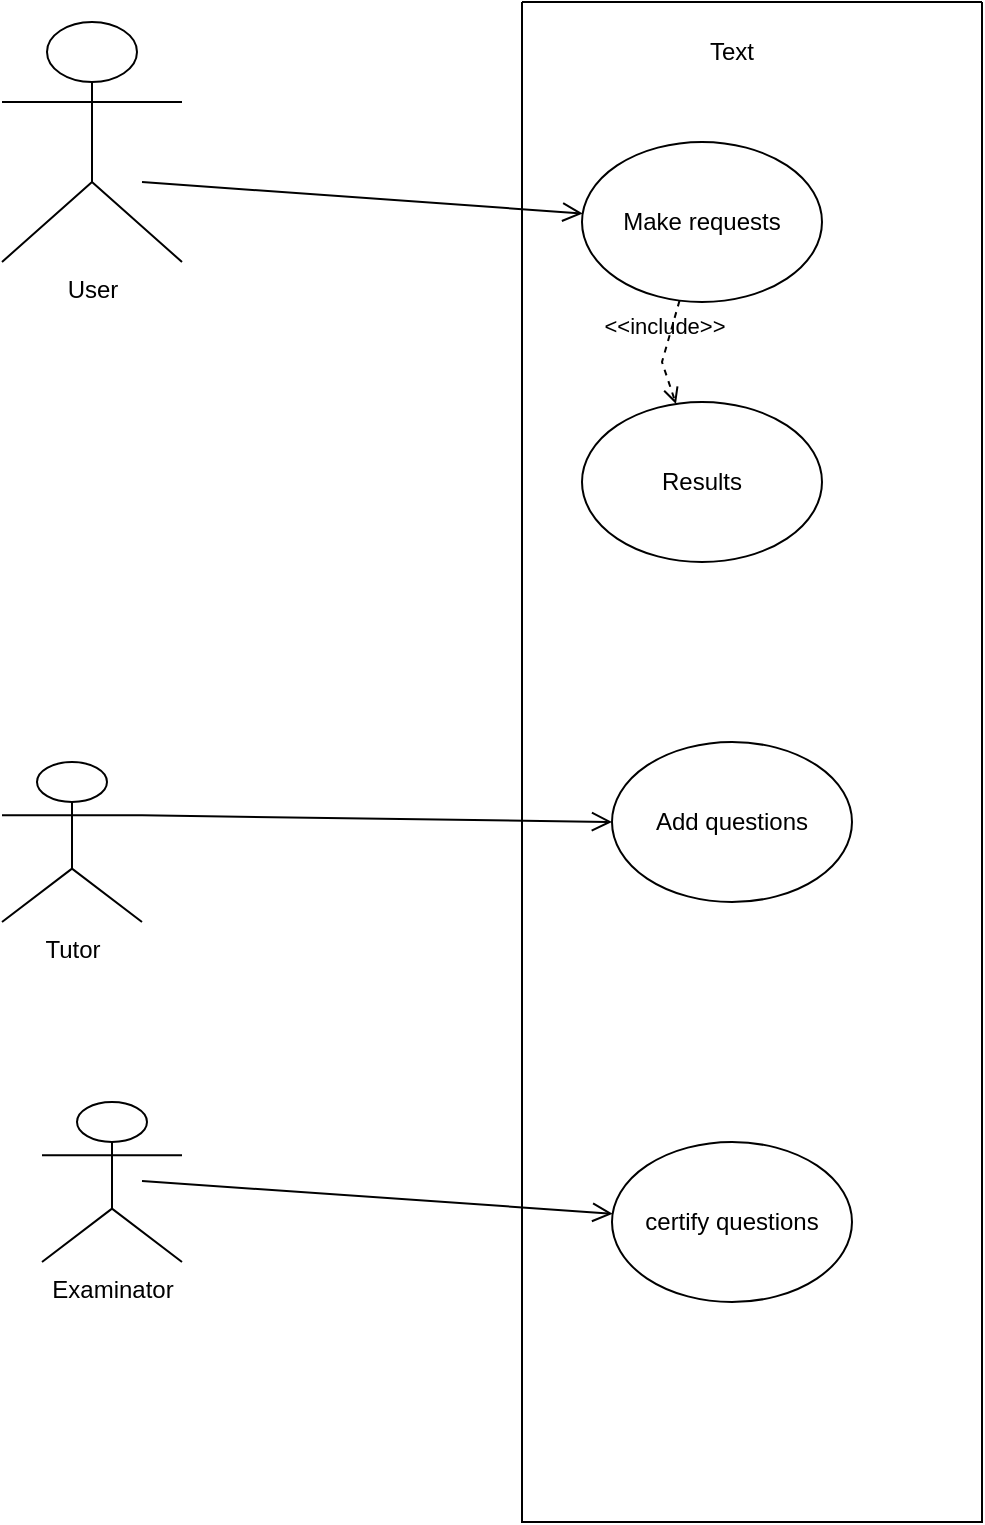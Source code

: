 <mxfile version="21.6.9" type="github">
  <diagram name="Page-1" id="MvCU2Q1Wg6EuruinE6DE">
    <mxGraphModel dx="1434" dy="790" grid="1" gridSize="10" guides="1" tooltips="1" connect="1" arrows="1" fold="1" page="1" pageScale="1" pageWidth="850" pageHeight="1100" math="0" shadow="0">
      <root>
        <mxCell id="0" />
        <mxCell id="1" parent="0" />
        <mxCell id="pjwXyruQtFTs3RQAHMqx-1" value="" style="swimlane;startSize=0;" vertex="1" parent="1">
          <mxGeometry x="540" y="30" width="230" height="760" as="geometry" />
        </mxCell>
        <mxCell id="pjwXyruQtFTs3RQAHMqx-2" value="Text" style="text;html=1;strokeColor=none;fillColor=none;align=center;verticalAlign=middle;whiteSpace=wrap;rounded=0;" vertex="1" parent="pjwXyruQtFTs3RQAHMqx-1">
          <mxGeometry x="75" y="10" width="60" height="30" as="geometry" />
        </mxCell>
        <mxCell id="pjwXyruQtFTs3RQAHMqx-11" value="Make requests" style="ellipse;whiteSpace=wrap;html=1;" vertex="1" parent="pjwXyruQtFTs3RQAHMqx-1">
          <mxGeometry x="30" y="70" width="120" height="80" as="geometry" />
        </mxCell>
        <mxCell id="pjwXyruQtFTs3RQAHMqx-12" value="Add questions" style="ellipse;whiteSpace=wrap;html=1;" vertex="1" parent="pjwXyruQtFTs3RQAHMqx-1">
          <mxGeometry x="45" y="370" width="120" height="80" as="geometry" />
        </mxCell>
        <mxCell id="pjwXyruQtFTs3RQAHMqx-13" value="certify questions" style="ellipse;whiteSpace=wrap;html=1;" vertex="1" parent="pjwXyruQtFTs3RQAHMqx-1">
          <mxGeometry x="45" y="570" width="120" height="80" as="geometry" />
        </mxCell>
        <mxCell id="pjwXyruQtFTs3RQAHMqx-14" value="Results" style="ellipse;whiteSpace=wrap;html=1;" vertex="1" parent="pjwXyruQtFTs3RQAHMqx-1">
          <mxGeometry x="30" y="200" width="120" height="80" as="geometry" />
        </mxCell>
        <mxCell id="pjwXyruQtFTs3RQAHMqx-18" value="&amp;lt;&amp;lt;include&amp;gt;&amp;gt;" style="html=1;verticalAlign=bottom;labelBackgroundColor=none;endArrow=open;endFill=0;dashed=1;rounded=0;" edge="1" parent="pjwXyruQtFTs3RQAHMqx-1" source="pjwXyruQtFTs3RQAHMqx-11" target="pjwXyruQtFTs3RQAHMqx-14">
          <mxGeometry x="0.184" y="10" width="160" relative="1" as="geometry">
            <mxPoint x="10" y="150" as="sourcePoint" />
            <mxPoint x="-40" y="380" as="targetPoint" />
            <Array as="points">
              <mxPoint x="70" y="180" />
            </Array>
            <mxPoint x="-9" y="-6" as="offset" />
          </mxGeometry>
        </mxCell>
        <mxCell id="pjwXyruQtFTs3RQAHMqx-4" value="User" style="shape=umlActor;verticalLabelPosition=bottom;verticalAlign=top;html=1;outlineConnect=0;" vertex="1" parent="1">
          <mxGeometry x="280" y="40" width="90" height="120" as="geometry" />
        </mxCell>
        <mxCell id="pjwXyruQtFTs3RQAHMqx-5" value="Tutor" style="shape=umlActor;verticalLabelPosition=bottom;verticalAlign=top;html=1;outlineConnect=0;" vertex="1" parent="1">
          <mxGeometry x="280" y="410" width="70" height="80" as="geometry" />
        </mxCell>
        <mxCell id="pjwXyruQtFTs3RQAHMqx-6" value="Examinator" style="shape=umlActor;verticalLabelPosition=bottom;verticalAlign=top;html=1;outlineConnect=0;" vertex="1" parent="1">
          <mxGeometry x="300" y="580" width="70" height="80" as="geometry" />
        </mxCell>
        <mxCell id="pjwXyruQtFTs3RQAHMqx-15" value="" style="endArrow=open;startArrow=none;endFill=0;startFill=0;endSize=8;html=1;verticalAlign=bottom;labelBackgroundColor=none;strokeWidth=1;rounded=0;" edge="1" parent="1" target="pjwXyruQtFTs3RQAHMqx-13">
          <mxGeometry width="160" relative="1" as="geometry">
            <mxPoint x="350" y="619.5" as="sourcePoint" />
            <mxPoint x="510" y="619.5" as="targetPoint" />
          </mxGeometry>
        </mxCell>
        <mxCell id="pjwXyruQtFTs3RQAHMqx-16" value="" style="endArrow=open;startArrow=none;endFill=0;startFill=0;endSize=8;html=1;verticalAlign=bottom;labelBackgroundColor=none;strokeWidth=1;rounded=0;" edge="1" parent="1" target="pjwXyruQtFTs3RQAHMqx-11">
          <mxGeometry width="160" relative="1" as="geometry">
            <mxPoint x="350" y="120" as="sourcePoint" />
            <mxPoint x="470" y="120" as="targetPoint" />
          </mxGeometry>
        </mxCell>
        <mxCell id="pjwXyruQtFTs3RQAHMqx-17" value="" style="endArrow=open;startArrow=none;endFill=0;startFill=0;endSize=8;html=1;verticalAlign=bottom;labelBackgroundColor=none;strokeWidth=1;rounded=0;entryX=0;entryY=0.5;entryDx=0;entryDy=0;exitX=1;exitY=0.333;exitDx=0;exitDy=0;exitPerimeter=0;" edge="1" parent="1" source="pjwXyruQtFTs3RQAHMqx-5" target="pjwXyruQtFTs3RQAHMqx-12">
          <mxGeometry width="160" relative="1" as="geometry">
            <mxPoint x="340" y="290" as="sourcePoint" />
            <mxPoint x="500" y="290" as="targetPoint" />
          </mxGeometry>
        </mxCell>
      </root>
    </mxGraphModel>
  </diagram>
</mxfile>
